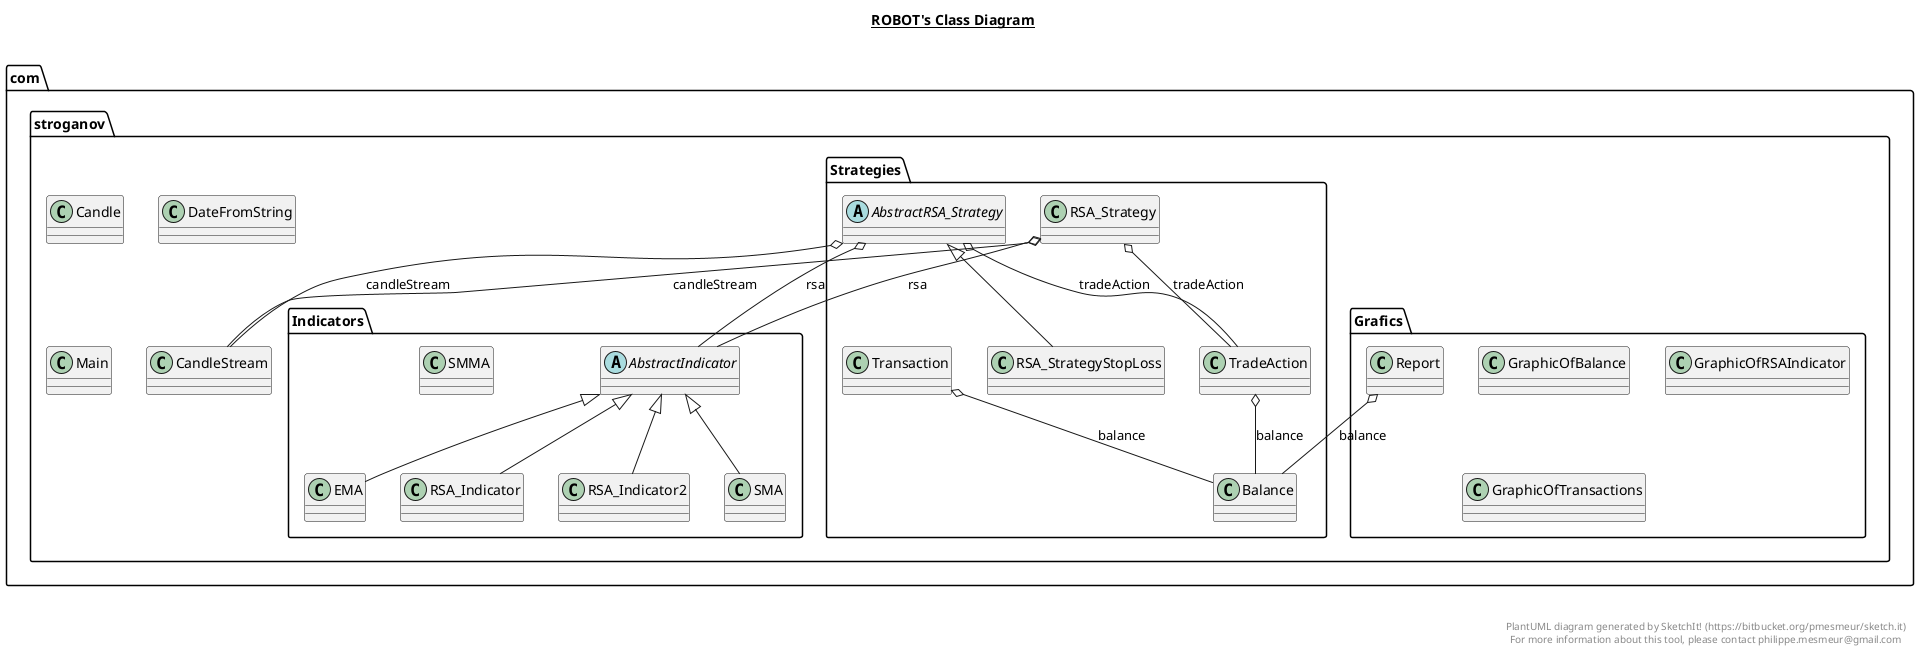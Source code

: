 @startuml

title __ROBOT's Class Diagram__\n

  namespace com.stroganov {
    class com.stroganov.Candle {
    }
  }
  

  namespace com.stroganov {
    class com.stroganov.CandleStream {
    }
  }
  

  namespace com.stroganov {
    class com.stroganov.DateFromString {
    }
  }
  

  namespace com.stroganov {
    namespace Grafics {
      class com.stroganov.Grafics.GraphicOfBalance {
      }
    }
  }
  

  namespace com.stroganov {
    namespace Grafics {
      class com.stroganov.Grafics.GraphicOfRSAIndicator {
      }
    }
  }
  

  namespace com.stroganov {
    namespace Grafics {
      class com.stroganov.Grafics.GraphicOfTransactions {
      }
    }
  }
  

  namespace com.stroganov {
    namespace Grafics {
      class com.stroganov.Grafics.Report {
      }
    }
  }
  

  namespace com.stroganov {
    namespace Indicators {
      abstract class com.stroganov.Indicators.AbstractIndicator {
      }
    }
  }
  

  namespace com.stroganov {
    namespace Indicators {
      class com.stroganov.Indicators.EMA {
      }
    }
  }
  

  namespace com.stroganov {
    namespace Indicators {
      class com.stroganov.Indicators.RSA_Indicator {
      }
    }
  }
  

  namespace com.stroganov {
    namespace Indicators {
      class com.stroganov.Indicators.RSA_Indicator2 {
      }
    }
  }
  

  namespace com.stroganov {
    namespace Indicators {
      class com.stroganov.Indicators.SMA {
      }
    }
  }
  

  namespace com.stroganov {
    namespace Indicators {
      class com.stroganov.Indicators.SMMA {
      }
    }
  }
  

  namespace com.stroganov {
    class com.stroganov.Main {
    }
  }
  

  namespace com.stroganov {
    namespace Strategies {
      abstract class com.stroganov.Strategies.AbstractRSA_Strategy {
      }
    }
  }
  

  namespace com.stroganov {
    namespace Strategies {
      class com.stroganov.Strategies.Balance {
      }
    }
  }
  

  namespace com.stroganov {
    namespace Strategies {
      class com.stroganov.Strategies.RSA_Strategy {
      }
    }
  }
  

  namespace com.stroganov {
    namespace Strategies {
      class com.stroganov.Strategies.RSA_StrategyStopLoss {
      }
    }
  }
  

  namespace com.stroganov {
    namespace Strategies {
      class com.stroganov.Strategies.TradeAction {
      }
    }
  }
  

  namespace com.stroganov {
    namespace Strategies {
      class com.stroganov.Strategies.Transaction {
      }
    }
  }
  

  com.stroganov.Grafics.Report o-- com.stroganov.Strategies.Balance : balance
  com.stroganov.Indicators.EMA -up-|> com.stroganov.Indicators.AbstractIndicator
  com.stroganov.Indicators.RSA_Indicator -up-|> com.stroganov.Indicators.AbstractIndicator
  com.stroganov.Indicators.RSA_Indicator2 -up-|> com.stroganov.Indicators.AbstractIndicator
  com.stroganov.Indicators.SMA -up-|> com.stroganov.Indicators.AbstractIndicator
  com.stroganov.Strategies.AbstractRSA_Strategy o-- com.stroganov.CandleStream : candleStream
  com.stroganov.Strategies.AbstractRSA_Strategy o-- com.stroganov.Indicators.AbstractIndicator : rsa
  com.stroganov.Strategies.AbstractRSA_Strategy o-- com.stroganov.Strategies.TradeAction : tradeAction
  com.stroganov.Strategies.RSA_Strategy o-- com.stroganov.CandleStream : candleStream
  com.stroganov.Strategies.RSA_Strategy o-- com.stroganov.Indicators.AbstractIndicator : rsa
  com.stroganov.Strategies.RSA_Strategy o-- com.stroganov.Strategies.TradeAction : tradeAction
  com.stroganov.Strategies.RSA_StrategyStopLoss -up-|> com.stroganov.Strategies.AbstractRSA_Strategy
  com.stroganov.Strategies.TradeAction o-- com.stroganov.Strategies.Balance : balance
  com.stroganov.Strategies.Transaction o-- com.stroganov.Strategies.Balance : balance


right footer


PlantUML diagram generated by SketchIt! (https://bitbucket.org/pmesmeur/sketch.it)
For more information about this tool, please contact philippe.mesmeur@gmail.com
endfooter

@enduml
